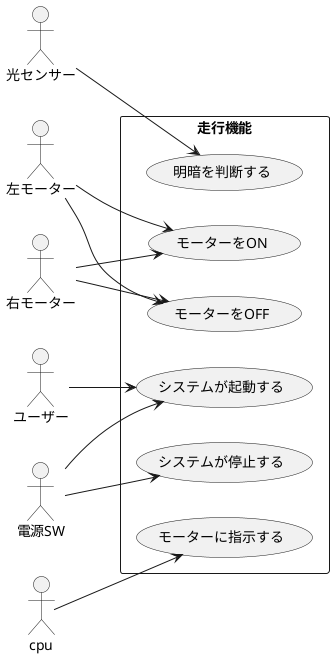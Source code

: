 @startuml
left to right direction
actor ユーザー as user
actor "光センサー" as sensor
actor "左モーター" as leftmotor
actor "右モーター" as rightmotor
actor cpu
actor "電源SW" as powerswitch
rectangle 走行機能{
    usecase "システムが起動する" as start
    usecase "システムが停止する" as sstop
    usecase "モーターをON" as move
    usecase "モーターをOFF" as stop
    usecase "モーターに指示する" as ins
    usecase "明暗を判断する" as jud
}


user --> start
powerswitch --> start
cpu --> ins
sensor --> jud
powerswitch --> sstop
leftmotor-->move
leftmotor-->stop
rightmotor-->move
rightmotor-->stop
@enduml